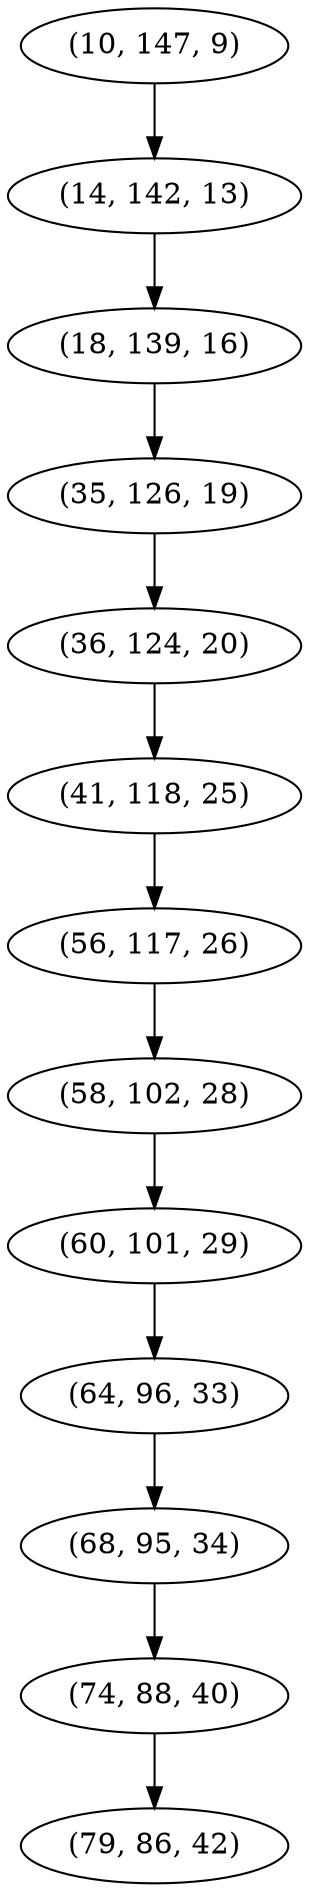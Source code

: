 digraph tree {
    "(10, 147, 9)";
    "(14, 142, 13)";
    "(18, 139, 16)";
    "(35, 126, 19)";
    "(36, 124, 20)";
    "(41, 118, 25)";
    "(56, 117, 26)";
    "(58, 102, 28)";
    "(60, 101, 29)";
    "(64, 96, 33)";
    "(68, 95, 34)";
    "(74, 88, 40)";
    "(79, 86, 42)";
    "(10, 147, 9)" -> "(14, 142, 13)";
    "(14, 142, 13)" -> "(18, 139, 16)";
    "(18, 139, 16)" -> "(35, 126, 19)";
    "(35, 126, 19)" -> "(36, 124, 20)";
    "(36, 124, 20)" -> "(41, 118, 25)";
    "(41, 118, 25)" -> "(56, 117, 26)";
    "(56, 117, 26)" -> "(58, 102, 28)";
    "(58, 102, 28)" -> "(60, 101, 29)";
    "(60, 101, 29)" -> "(64, 96, 33)";
    "(64, 96, 33)" -> "(68, 95, 34)";
    "(68, 95, 34)" -> "(74, 88, 40)";
    "(74, 88, 40)" -> "(79, 86, 42)";
}
